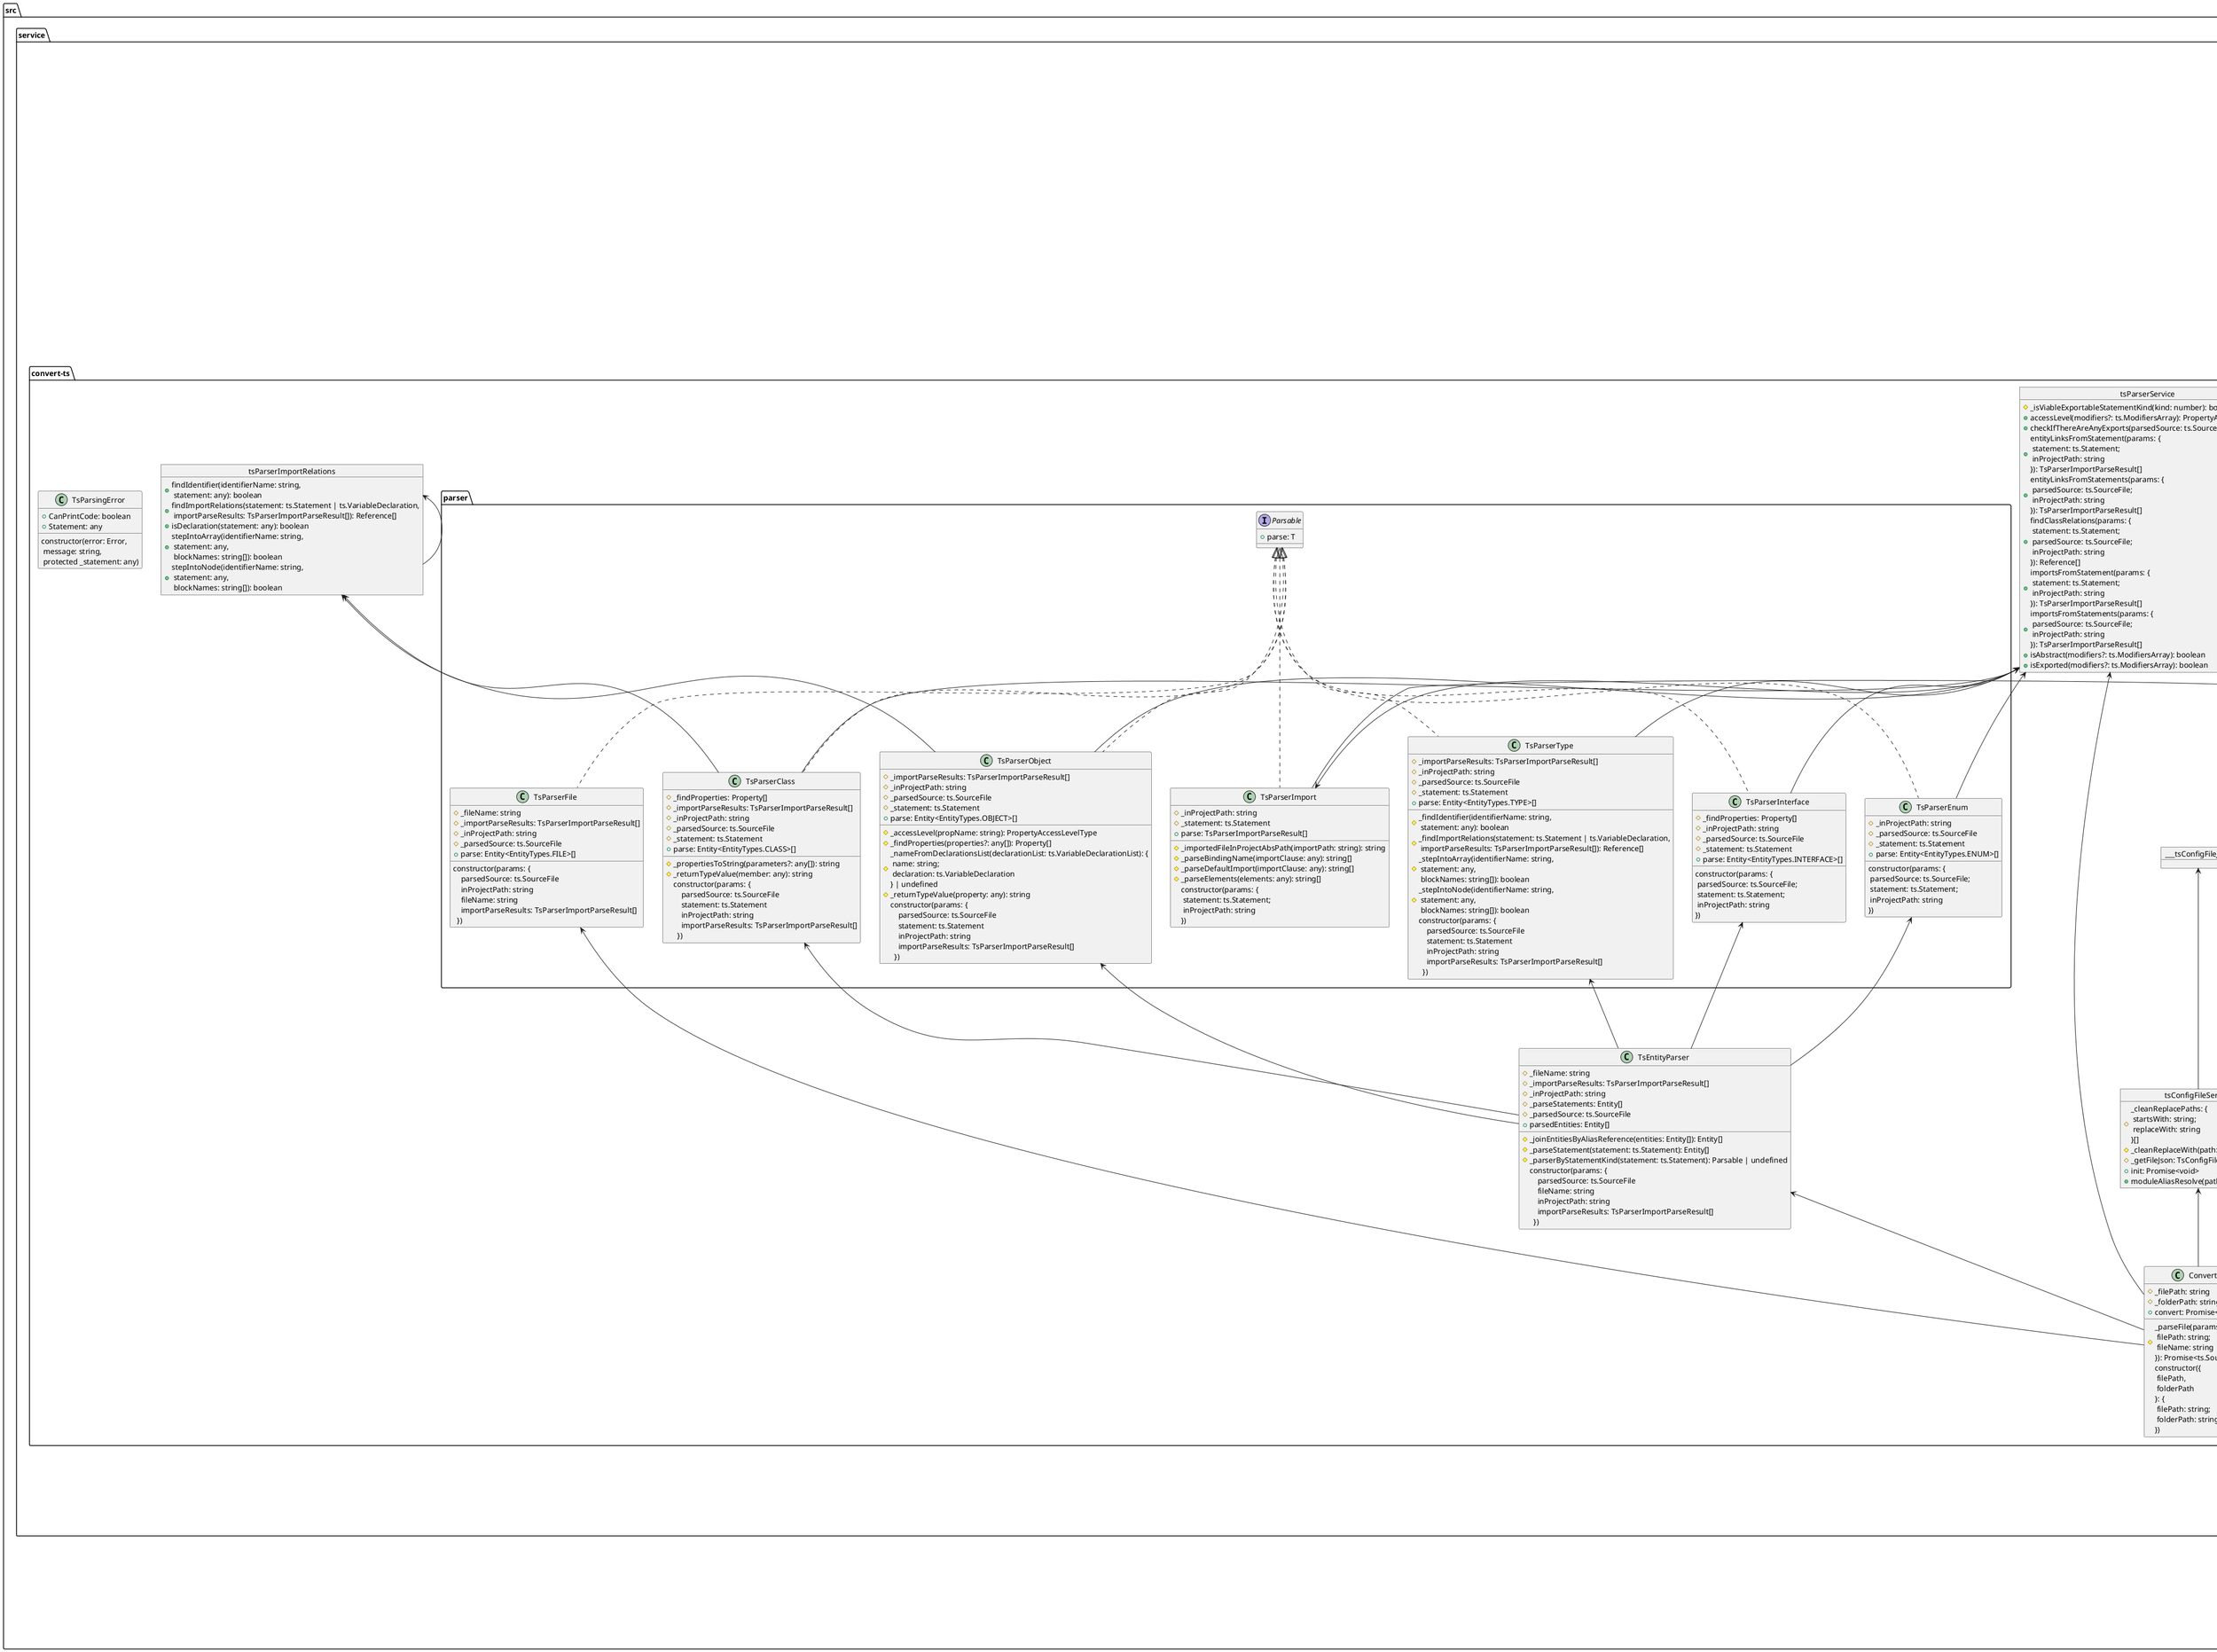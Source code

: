 @startuml
    folder "src" as src_b874d07 {
      folder "dal" as dal_fba75381 {
        object "shellDal" as shell_dal_4f6edd5d {
          + cd(dir: string): void
          + exec(cmd: string): Promise<ExecResult>
          + print(message: string): void
          + pwd: string
        }
      }
      folder "service" as service_c83a6ab5 {
        object "argsService" as args_service_d268d804 {
          + argToObject({\n args,\n options \n}: ArgsServiceParams): T
          + cliCommandOptions: Options
          + cmdGenerateParams: Options
          + selectedCommandCount({\n args,\n options \n}: ArgsServiceParams): number
        }
        interface "ConvertStrategy" as convert_strategy_f40b6b4 {
          + convert: Promise<Entity[]>
        }
        object "convertService" as convert_service_f40b6b4 {
          + strategyByFile(params: {\n filePath: string;\n folderPath: string \n}): ConvertStrategy | undefined
        }
        object "fileService" as file_service_3f424ea5 {
          + cleanupPath(relativeOrAbsPath: string): string
          + fileListFromFolder(folderPath: string): Promise<string[]>
          + fileNameFromPath(filePath: string,\n options: {\n withExtension?: boolean \n} = {\n\n}): string
          + importPathFind(params: {\n filePathImportedFrom: string;\n importPath: string \n}): string
          + isAbsPath(relativeOrAbsPath: string): boolean
          + isDotPath(path: string): boolean
          + joinPaths(...paths: string[]): string
          + lastFolderFromPath(filePath: string): string
          + makeFolderIfNotExist(folderPath: string): Promise<void>
          + mkdirAndWriteToFile(params: {\n folderPath: string;\n fileName: string;\n data: string \n}): Promise<void>
          + readFile(filePath: string): Promise<string>
          + relativeToAbsPath(relativeOrAbsPath: string): string
          + writeToFile(params: {\n filePath: string;\n data: string \n}): Promise<void>
        }
        interface "PrintStrategy" as print_strategy_65df30d2 {
          + print(params: { entities: Entity[] }): Promise<void>
        }
        object "printService" as print_service_65df30d2 {
          + print(entities: Entity[]): Promise<void>
        }
        folder "convert-ts" as convert_ts_ecf50f67 {
          class "ConvertTs" as convert_ts_e1b382dc {
            # _filePath: string
            # _folderPath: string
            # _parseFile(params: {\n filePath: string;\n fileName: string \n}): Promise<ts.SourceFile>
            constructor({\n filePath,\n folderPath \n}: {\n filePath: string;\n folderPath: string \n})
            + convert: Promise<Entity[]>
          }
          object "___tsConfigFileJson" as ts_config_file_json_1baff2da {
          }
          object "tsConfigFileService" as ts_config_file_service_1baff2da {
            # _cleanReplacePaths: {\n startsWith: string;\n replaceWith: string \n}[]
            # _cleanReplaceWith(path: string): string
            # _getFileJson: TsConfigFileType
            + init: Promise<void>
            + moduleAliasResolve(path: string): string
          }
          class "TsEntityParser" as ts_entity_parser_818f015a {
            # _fileName: string
            # _importParseResults: TsParserImportParseResult[]
            # _inProjectPath: string
            # _joinEntitiesByAliasReference(entities: Entity[]): Entity[]
            # _parseStatement(statement: ts.Statement): Entity[]
            # _parseStatements: Entity[]
            # _parsedSource: ts.SourceFile
            # _parserByStatementKind(statement: ts.Statement): Parsable | undefined
            constructor(params: {\n    parsedSource: ts.SourceFile\n    fileName: string\n    inProjectPath: string\n    importParseResults: TsParserImportParseResult[]\n  })
            + parsedEntities: Entity[]
          }
          object "tsParserImportRelations" as ts_parser_import_relations_b8587b04 {
            + findIdentifier(identifierName: string,\n statement: any): boolean
            + findImportRelations(statement: ts.Statement | ts.VariableDeclaration,\n importParseResults: TsParserImportParseResult[]): Reference[]
            + isDeclaration(statement: any): boolean
            + stepIntoArray(identifierName: string,\n statement: any,\n blockNames: string[]): boolean
            + stepIntoNode(identifierName: string,\n statement: any,\n blockNames: string[]): boolean
          }
          object "tsParserService" as ts_parser_service_a99fa6bc {
            # _isViableExportableStatementKind(kind: number): boolean
            + accessLevel(modifiers?: ts.ModifiersArray): PropertyAccessLevelType
            + checkIfThereAreAnyExports(parsedSource: ts.SourceFile): boolean
            + entityLinksFromStatement(params: {\n statement: ts.Statement;\n inProjectPath: string \n}): TsParserImportParseResult[]
            + entityLinksFromStatements(params: {\n parsedSource: ts.SourceFile;\n inProjectPath: string \n}): TsParserImportParseResult[]
            + findClassRelations(params: {\n statement: ts.Statement;\n parsedSource: ts.SourceFile;\n inProjectPath: string \n}): Reference[]
            + importsFromStatement(params: {\n statement: ts.Statement;\n inProjectPath: string \n}): TsParserImportParseResult[]
            + importsFromStatements(params: {\n parsedSource: ts.SourceFile;\n inProjectPath: string \n}): TsParserImportParseResult[]
            + isAbstract(modifiers?: ts.ModifiersArray): boolean
            + isExported(modifiers?: ts.ModifiersArray): boolean
          }
          class "TsParsingError" as ts_parsing_error_736e602e {
            + CanPrintCode: boolean
            + Statement: any
            constructor(error: Error,\n message: string,\n protected _statement: any)
          }
          folder "parser" as parser_e32aa64f {
            interface "Parsable" as parsable_5aa78fd3 {
              + parse: T
            }
            class "TsParserClass" as ts_parser_class_9848e147 {
              # _findProperties: Property[]
              # _importParseResults: TsParserImportParseResult[]
              # _inProjectPath: string
              # _parsedSource: ts.SourceFile
              # _propertiesToString(parameters?: any[]): string
              # _returnTypeValue(member: any): string
              # _statement: ts.Statement
              constructor(params: {\n    parsedSource: ts.SourceFile\n    statement: ts.Statement\n    inProjectPath: string\n    importParseResults: TsParserImportParseResult[]\n  })
              + parse: Entity<EntityTypes.CLASS>[]
            }
            class "TsParserEnum" as ts_parser_enum_b5f7453a {
              # _inProjectPath: string
              # _parsedSource: ts.SourceFile
              # _statement: ts.Statement
              constructor(params: {\n parsedSource: ts.SourceFile;\n statement: ts.Statement;\n inProjectPath: string \n})
              + parse: Entity<EntityTypes.ENUM>[]
            }
            class "TsParserFile" as ts_parser_file_7df94b8f {
              # _fileName: string
              # _importParseResults: TsParserImportParseResult[]
              # _inProjectPath: string
              # _parsedSource: ts.SourceFile
              constructor(params: {\n    parsedSource: ts.SourceFile\n    inProjectPath: string\n    fileName: string\n    importParseResults: TsParserImportParseResult[]\n  })
              + parse: Entity<EntityTypes.FILE>[]
            }
            class "TsParserImport" as ts_parser_import_cf8881d4 {
              # _importedFileInProjectAbsPath(importPath: string): string
              # _inProjectPath: string
              # _parseBindingName(importClause: any): string[]
              # _parseDefaultImport(importClause: any): string[]
              # _parseElements(elements: any): string[]
              # _statement: ts.Statement
              constructor(params: {\n statement: ts.Statement;\n inProjectPath: string \n})
              + parse: TsParserImportParseResult[]
            }
            class "TsParserInterface" as ts_parser_interface_fda3c7ec {
              # _findProperties: Property[]
              # _inProjectPath: string
              # _parsedSource: ts.SourceFile
              # _statement: ts.Statement
              constructor(params: {\n parsedSource: ts.SourceFile;\n statement: ts.Statement;\n inProjectPath: string \n})
              + parse: Entity<EntityTypes.INTERFACE>[]
            }
            class "TsParserObject" as ts_parser_object_400d2cfc {
              # _accessLevel(propName: string): PropertyAccessLevelType
              # _findProperties(properties?: any[]): Property[]
              # _importParseResults: TsParserImportParseResult[]
              # _inProjectPath: string
              # _nameFromDeclarationsList(declarationList: ts.VariableDeclarationList): {\n name: string;\n declaration: ts.VariableDeclaration \n} | undefined
              # _parsedSource: ts.SourceFile
              # _returnTypeValue(property: any): string
              # _statement: ts.Statement
              constructor(params: {\n    parsedSource: ts.SourceFile\n    statement: ts.Statement\n    inProjectPath: string\n    importParseResults: TsParserImportParseResult[]\n  })
              + parse: Entity<EntityTypes.OBJECT>[]
            }
            class "TsParserType" as ts_parser_type_948f391 {
              # _findIdentifier(identifierName: string,\n statement: any): boolean
              # _findImportRelations(statement: ts.Statement | ts.VariableDeclaration,\n importParseResults: TsParserImportParseResult[]): Reference[]
              # _importParseResults: TsParserImportParseResult[]
              # _inProjectPath: string
              # _parsedSource: ts.SourceFile
              # _statement: ts.Statement
              # _stepIntoArray(identifierName: string,\n statement: any,\n blockNames: string[]): boolean
              # _stepIntoNode(identifierName: string,\n statement: any,\n blockNames: string[]): boolean
              constructor(params: {\n    parsedSource: ts.SourceFile\n    statement: ts.Statement\n    inProjectPath: string\n    importParseResults: TsParserImportParseResult[]\n  })
              + parse: Entity<EntityTypes.TYPE>[]
            }
          }
        }
        folder "print-puml" as print_puml_3460a902 {
          abstract "PumlEntity" as puml_entity_85c02856 {
            + Children: PumlEntity[]
            # _children: PumlEntity[]
            # _indentRows(templates: string[]): string[]
            # {abstract} _print: string[]
            # _relations: PumlRelation[]
            # {abstract} _templateEnd: string
            # {abstract} _templateStart: string
            + addChildren(printable: PumlEntity): void
            + print: string
            + printRelations: string
          }
          class "PumlPrint" as puml_print_4aa046fc {
            + FilePath: string
            # _destinationPath: string
            # _exportFile: Promise<void>
            # _fileName:  = vision.puml
            # _flattenGroups(group: PumlGroup): PumlGroup | undefined
            # _generateGroups(entities: Entity[]): void
            # _pumlRelationStrings: string[]
            # _rootGroup: PumlGroup
            # _svgPromiseGenerator(source,\n dest): Promise<void>
            # _writeToFile(data: string): Promise<void>
            constructor(params: {\n appName?: string;\n destinationPath: string \n})
            + print(params: { entities: Entity[] }): Promise<void>
          }
          class "PumlRelation" as puml_relation_ddbc15eb {
            # _fromEntity: Entity
            # _linkByReferenceType: string
            # _reference: Reference
            constructor(params: {\n reference: Reference;\n fromEntity: Entity \n})
            + print: string
          }
          object "pumlService" as puml_service_f506c030 {
            + printableStrategyFromEntity(entity: Entity): PumlEntity | undefined
          }
          folder "group" as group_3af81c52 {
            class "PumlGroupFictive" as puml_group_fictive_57cc180d {
              + templateEnd: string
              + templateStart: string
            }
            class "PumlGroupFolder" as puml_group_folder_63f7a3f9 {
              + constructor(protected _group: PumlGroup)
              + templateEnd: string
              + templateStart: string
            }
            class "PumlGroupRectangle" as puml_group_rectangle_f37cc84e {
              + constructor(protected _group: PumlGroup)
              + templateEnd: string
              + templateStart: string
            }
            object "pumlGroupService" as puml_group_service_f4199df2 {
              + strategyFromGroup(group: PumlGroup): PumlGroupStrategy
            }
            interface "PumlGroupStrategy" as puml_group_strategy_ae5ed342 {
              + templateStart: string
              + templateEnd: string
            }
            class "PumlGroup" as puml_group_ae5ed342 {
              + GroupPath: string
              + Id: string
              + Name: string
              + Type: PumlGroupType
              # _groupPath: string
              # _groupStrategy: PumlGroupStrategy
              # _name: string
              # _print: string[]
              # _printGroups(groups: { [k: string]: PumlGroup }): string
              # _templateEnd: string
              # _templateStart: string
              # _type: PumlGroupType
              constructor(params: {\n name: string;\n type: PumlGroupType;\n groupPath: string \n})
              + groups: { [k: string]: PumlGroup }
            }
          }
          folder "printable-entity" as printable_entity_91ba4e0 {
            class "PumlDocument" as puml_document_6f206380 {
              # _print: string[]
              # _templateEnd: string
              # _templateStart: string
            }
            class "PumlPrintableClass" as puml_printable_class_4b11e257 {
              # _entity: Entity<EntityTypes.CLASS>
              # _print: string[]
              # _printProperty(property: Property): string
              # _templateEnd: string
              # _templateStart: string
              constructor(params: { entity: Entity<EntityTypes.CLASS> })
            }
            class "PumlPrintableEnum" as puml_printable_enum_1725040a {
              # _entity: Entity<EntityTypes.ENUM>
              # _print: string[]
              # _templateEnd: string
              # _templateStart: string
              constructor(params: { entity: Entity<EntityTypes.ENUM> })
            }
            class "PumlPrintableFile" as puml_printable_file_3f271d9f {
              # _entity: Entity<EntityTypes.FILE>
              # _print: string[]
              # _templateEnd: string
              # _templateStart: string
              constructor(params: { entity: Entity<EntityTypes.FILE> })
            }
            class "PumlPrintableInterface" as puml_printable_interface_2621ae9c {
              # _entity: Entity<EntityTypes.INTERFACE>
              # _print: string[]
              # _printProperty(property: Property): string
              # _templateEnd: string
              # _templateStart: string
              constructor(params: { entity: Entity<EntityTypes.INTERFACE> })
            }
            class "PumlPrintableObject" as puml_printable_object_736b458c {
              # _entity: Entity<EntityTypes.OBJECT>
              # _print: string[]
              # _printProperty(property: Property): string
              # _templateEnd: string
              # _templateStart: string
              constructor(params: { entity: Entity<EntityTypes.OBJECT> })
            }
            class "PumlPrintableProperty" as puml_printable_property_2d23f5de {
              # _abstractAttribute: string
              # _accessLevel: string
              # _addNewRows(template: string): string
              # _print: string[]
              # _property: Property
              # _propertyName: string
              # _templateEnd: string
              # _templateStart: string
              constructor(params: { property: Property })
            }
            class "PumlPrintableType" as puml_printable_type_f482c241 {
              # _entity: Entity<EntityTypes.TYPE>
              # _print: string[]
              # _templateEnd: string
              # _templateStart: string
              # _wrapWithDoubleQuotesIfItStartsWithSingleQuote(text: string): string
              constructor(params: { entity: Entity<EntityTypes.TYPE> })
            }
            class "PumlPrintableWrapper" as puml_printable_wrapper_e6265aaa {
              # _print: string[]
              # _templateEnd: string
              # _templateStart: string
              constructor(protected readonly _string: string)
            }
          }
        }
        folder "processing" as processing_592b511 {
          interface "ProcessingStrategy" as processing_strategy_1c38bdac {
            + process(entities: Entity[]): Entity[]
          }
          object "processingService" as processing_service_1c38bdac {
            + process(entities: Entity[]): Entity[]
          }
          class "RemoveExternal" as remove_external_fd440761 {
            + process(entities: Entity[]): Entity[]
          }
          class "RemoveIgnoredPaths" as remove_ignored_paths_548c5253 {
            constructor(protected _ignorePaths: string[])
            + process(entities: Entity[]): Entity[]
          }
          class "RemoveTypes" as remove_types_81d79677 {
            + process(entities: Entity[]): Entity[]
          }
        }
      }
      folder "use-case" as use_case_fcef54f2 {
        object "cliInitUseCase" as cli_init_use_case_9439e852 {
          + createCommandFromCliArgs(args: string[]): Executable
          + execArgsAsCommand(args: string[]): Promise<void>
          + ifMoreThenOneCommandSelectedThrowErrorAndPrintHelp(args: string[]): void
          + ifNoCommandSelectedThrowErrorAndPrintHelp(args: string[]): void
        }
        object "visionUseCase" as vision_use_case_dd084107 {
          + processFolder(params: { folderPath: string }): Promise<Entity[]>
        }
      }
    }
  shell_dal_4f6edd5d -up-> shell_dal_4f6edd5d
  args_service_d268d804 -up-> args_service_d268d804
  convert_service_f40b6b4 -up-> convert_ts_e1b382dc
  convert_ts_e1b382dc -up-> ts_parser_file_7df94b8f
  convert_ts_e1b382dc -up-> ts_config_file_service_1baff2da
  convert_ts_e1b382dc -up-> ts_entity_parser_818f015a
  convert_ts_e1b382dc -up-> ts_parser_service_a99fa6bc
  convert_ts_e1b382dc -up-> file_service_3f424ea5
  convert_ts_e1b382dc .up.|> convert_strategy_f40b6b4
  ts_parser_class_9848e147 -up-> ts_parser_import_relations_b8587b04
  ts_parser_class_9848e147 -up-> ts_parser_service_a99fa6bc
  ts_parser_class_9848e147 .up.|> parsable_5aa78fd3
  ts_parser_enum_b5f7453a -up-> ts_parser_service_a99fa6bc
  ts_parser_enum_b5f7453a .up.|> parsable_5aa78fd3
  ts_parser_file_7df94b8f .up.|> parsable_5aa78fd3
  ts_parser_import_cf8881d4 -up-> file_service_3f424ea5
  ts_parser_import_cf8881d4 .up.|> parsable_5aa78fd3
  ts_parser_interface_fda3c7ec -up-> ts_parser_service_a99fa6bc
  ts_parser_interface_fda3c7ec .up.|> parsable_5aa78fd3
  ts_parser_object_400d2cfc -up-> ts_parser_import_relations_b8587b04
  ts_parser_object_400d2cfc -up-> ts_parser_service_a99fa6bc
  ts_parser_object_400d2cfc .up.|> parsable_5aa78fd3
  ts_parser_type_948f391 -up-> ts_parser_service_a99fa6bc
  ts_parser_type_948f391 .up.|> parsable_5aa78fd3
  ts_config_file_service_1baff2da -up-> file_service_3f424ea5
  ts_config_file_service_1baff2da -up-> ts_config_file_json_1baff2da
  ts_config_file_service_1baff2da -up-> ts_config_file_service_1baff2da
  ts_entity_parser_818f015a -up-> ts_parser_class_9848e147
  ts_entity_parser_818f015a -up-> ts_parser_enum_b5f7453a
  ts_entity_parser_818f015a -up-> ts_parser_interface_fda3c7ec
  ts_entity_parser_818f015a -up-> ts_parser_object_400d2cfc
  ts_entity_parser_818f015a -up-> ts_parser_type_948f391
  ts_parser_import_relations_b8587b04 -up-> ts_parser_import_relations_b8587b04
  ts_parser_service_a99fa6bc -up-> ts_parser_import_cf8881d4
  ts_parser_service_a99fa6bc -up-> ts_parser_service_a99fa6bc
  file_service_3f424ea5 -up-> ts_config_file_service_1baff2da
  file_service_3f424ea5 -up-> file_service_3f424ea5
  puml_group_fictive_57cc180d .up.|> puml_group_strategy_ae5ed342
  puml_group_folder_63f7a3f9 -up-> puml_group_ae5ed342
  puml_group_folder_63f7a3f9 .up.|> puml_group_strategy_ae5ed342
  puml_group_rectangle_f37cc84e -up-> puml_group_ae5ed342
  puml_group_rectangle_f37cc84e .up.|> puml_group_strategy_ae5ed342
  puml_group_service_f4199df2 -up-> puml_group_ae5ed342
  puml_group_service_f4199df2 -up-> puml_group_strategy_ae5ed342
  puml_group_service_f4199df2 -up-> puml_group_fictive_57cc180d
  puml_group_service_f4199df2 -up-> puml_group_folder_63f7a3f9
  puml_group_service_f4199df2 -up-> puml_group_rectangle_f37cc84e
  puml_group_ae5ed342 -up-> puml_group_service_f4199df2
  puml_group_ae5ed342 -up-> puml_group_strategy_ae5ed342
  puml_group_ae5ed342 -up-> puml_group_ae5ed342
  puml_group_ae5ed342 -up-|> puml_entity_85c02856
  puml_document_6f206380 -up-|> puml_entity_85c02856
  puml_printable_class_4b11e257 -up-> puml_printable_property_2d23f5de
  puml_printable_class_4b11e257 -up-> puml_relation_ddbc15eb
  puml_printable_class_4b11e257 -up-|> puml_entity_85c02856
  puml_printable_enum_1725040a -up-|> puml_entity_85c02856
  puml_printable_file_3f271d9f -up-> puml_relation_ddbc15eb
  puml_printable_file_3f271d9f -up-|> puml_entity_85c02856
  puml_printable_interface_2621ae9c -up-> puml_printable_property_2d23f5de
  puml_printable_interface_2621ae9c -up-|> puml_entity_85c02856
  puml_printable_object_736b458c -up-> puml_printable_property_2d23f5de
  puml_printable_object_736b458c -up-> puml_relation_ddbc15eb
  puml_printable_object_736b458c -up-|> puml_entity_85c02856
  puml_printable_property_2d23f5de -up-|> puml_entity_85c02856
  puml_printable_type_f482c241 -up-> puml_relation_ddbc15eb
  puml_printable_type_f482c241 -up-|> puml_entity_85c02856
  puml_printable_wrapper_e6265aaa -up-|> puml_entity_85c02856
  puml_entity_85c02856 -up-> puml_entity_85c02856
  puml_print_4aa046fc -up-> puml_document_6f206380
  puml_print_4aa046fc -up-> file_service_3f424ea5
  puml_print_4aa046fc -up-> puml_group_ae5ed342
  puml_print_4aa046fc -up-> puml_printable_wrapper_e6265aaa
  puml_print_4aa046fc -up-> puml_service_f506c030
  puml_print_4aa046fc .up.|> print_strategy_65df30d2
  puml_service_f506c030 -up-> puml_printable_class_4b11e257
  puml_service_f506c030 -up-> puml_printable_enum_1725040a
  puml_service_f506c030 -up-> puml_printable_file_3f271d9f
  puml_service_f506c030 -up-> puml_printable_interface_2621ae9c
  puml_service_f506c030 -up-> puml_printable_object_736b458c
  puml_service_f506c030 -up-> puml_printable_type_f482c241
  print_service_65df30d2 -up-> puml_print_4aa046fc
  processing_service_1c38bdac -up-> remove_external_fd440761
  processing_service_1c38bdac -up-> remove_ignored_paths_548c5253
  processing_service_1c38bdac -up-> remove_types_81d79677
  remove_external_fd440761 .up.|> processing_strategy_1c38bdac
  remove_ignored_paths_548c5253 .up.|> processing_strategy_1c38bdac
  remove_types_81d79677 .up.|> processing_strategy_1c38bdac
  cli_init_use_case_9439e852 -up-> args_service_d268d804
  cli_init_use_case_9439e852 -up-> cli_init_use_case_9439e852
  vision_use_case_dd084107 -up-> convert_service_f40b6b4
  vision_use_case_dd084107 -up-> file_service_3f424ea5
@enduml